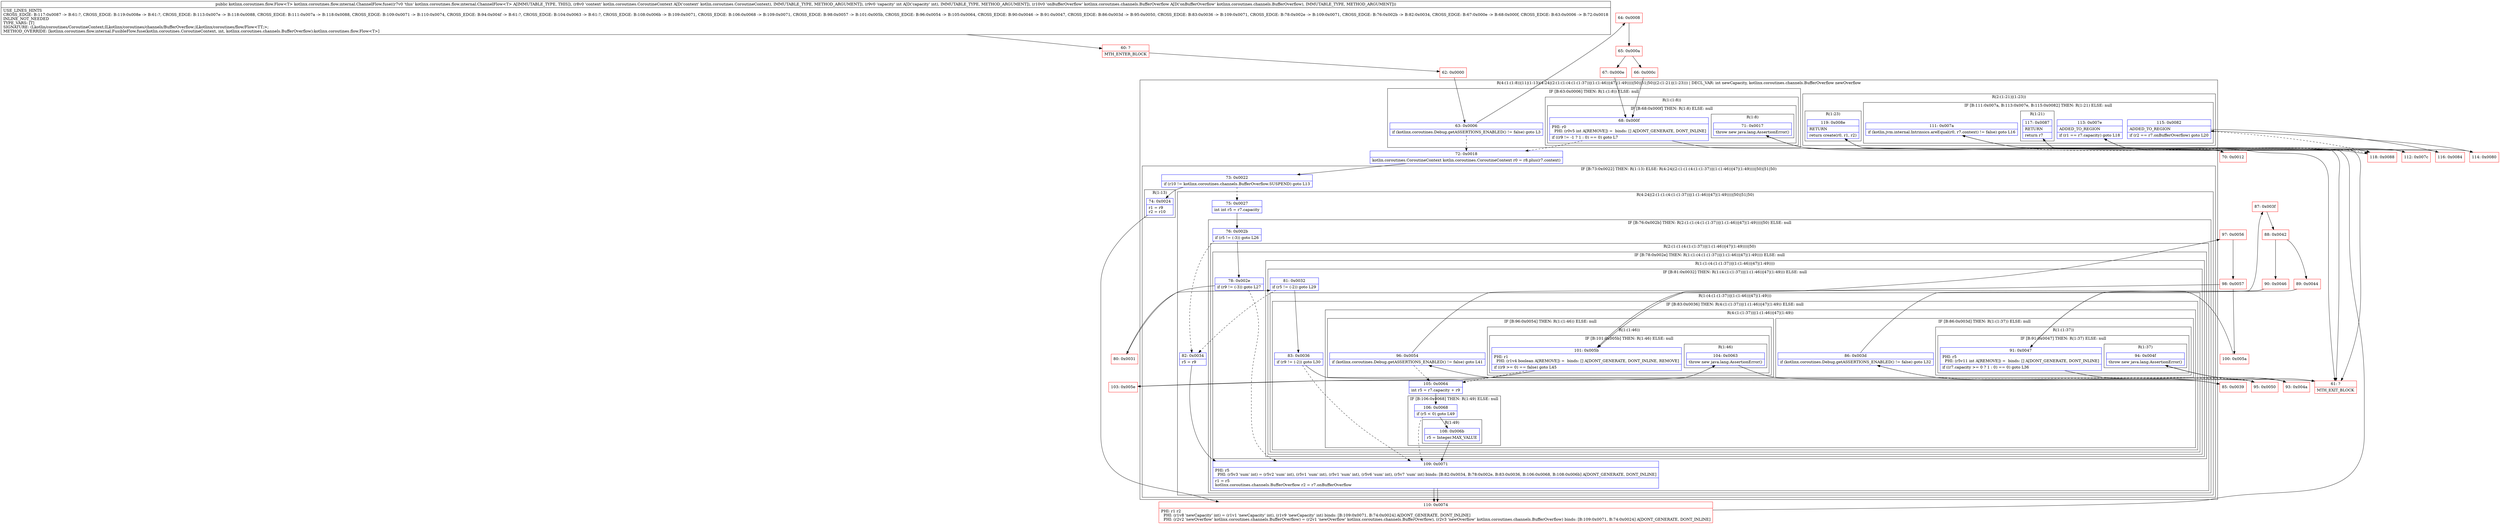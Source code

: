 digraph "CFG forkotlinx.coroutines.flow.internal.ChannelFlow.fuse(Lkotlin\/coroutines\/CoroutineContext;ILkotlinx\/coroutines\/channels\/BufferOverflow;)Lkotlinx\/coroutines\/flow\/Flow;" {
subgraph cluster_Region_869495025 {
label = "R(4:(1:(1:8))|11|(1:13)(4:24|(2:(1:(1:(4:(1:(1:37))|(1:(1:46))|47|(1:49))))|50)|51|50)|(2:(1:21)|(1:23))) | DECL_VAR: int newCapacity, kotlinx.coroutines.channels.BufferOverflow newOverflow\l";
node [shape=record,color=blue];
subgraph cluster_IfRegion_2097113110 {
label = "IF [B:63:0x0006] THEN: R(1:(1:8)) ELSE: null";
node [shape=record,color=blue];
Node_63 [shape=record,label="{63\:\ 0x0006|if (kotlinx.coroutines.Debug.getASSERTIONS_ENABLED() != false) goto L3\l}"];
subgraph cluster_Region_1469933760 {
label = "R(1:(1:8))";
node [shape=record,color=blue];
subgraph cluster_IfRegion_1190635040 {
label = "IF [B:68:0x000f] THEN: R(1:8) ELSE: null";
node [shape=record,color=blue];
Node_68 [shape=record,label="{68\:\ 0x000f|PHI: r0 \l  PHI: (r0v5 int A[REMOVE]) =  binds: [] A[DONT_GENERATE, DONT_INLINE]\l|if ((r9 != \-1 ? 1 : 0) == 0) goto L7\l}"];
subgraph cluster_Region_1971142699 {
label = "R(1:8)";
node [shape=record,color=blue];
Node_71 [shape=record,label="{71\:\ 0x0017|throw new java.lang.AssertionError()\l}"];
}
}
}
}
Node_72 [shape=record,label="{72\:\ 0x0018|kotlin.coroutines.CoroutineContext kotlin.coroutines.CoroutineContext r0 = r8.plus(r7.context)\l}"];
subgraph cluster_IfRegion_1925523786 {
label = "IF [B:73:0x0022] THEN: R(1:13) ELSE: R(4:24|(2:(1:(1:(4:(1:(1:37))|(1:(1:46))|47|(1:49))))|50)|51|50)";
node [shape=record,color=blue];
Node_73 [shape=record,label="{73\:\ 0x0022|if (r10 != kotlinx.coroutines.channels.BufferOverflow.SUSPEND) goto L13\l}"];
subgraph cluster_Region_737335530 {
label = "R(1:13)";
node [shape=record,color=blue];
Node_74 [shape=record,label="{74\:\ 0x0024|r1 = r9\lr2 = r10\l}"];
}
subgraph cluster_Region_1549219005 {
label = "R(4:24|(2:(1:(1:(4:(1:(1:37))|(1:(1:46))|47|(1:49))))|50)|51|50)";
node [shape=record,color=blue];
Node_75 [shape=record,label="{75\:\ 0x0027|int int r5 = r7.capacity\l}"];
subgraph cluster_IfRegion_1668109383 {
label = "IF [B:76:0x002b] THEN: R(2:(1:(1:(4:(1:(1:37))|(1:(1:46))|47|(1:49))))|50) ELSE: null";
node [shape=record,color=blue];
Node_76 [shape=record,label="{76\:\ 0x002b|if (r5 != (\-3)) goto L26\l}"];
subgraph cluster_Region_778057689 {
label = "R(2:(1:(1:(4:(1:(1:37))|(1:(1:46))|47|(1:49))))|50)";
node [shape=record,color=blue];
subgraph cluster_IfRegion_1319277754 {
label = "IF [B:78:0x002e] THEN: R(1:(1:(4:(1:(1:37))|(1:(1:46))|47|(1:49)))) ELSE: null";
node [shape=record,color=blue];
Node_78 [shape=record,label="{78\:\ 0x002e|if (r9 != (\-3)) goto L27\l}"];
subgraph cluster_Region_899673576 {
label = "R(1:(1:(4:(1:(1:37))|(1:(1:46))|47|(1:49))))";
node [shape=record,color=blue];
subgraph cluster_IfRegion_117077579 {
label = "IF [B:81:0x0032] THEN: R(1:(4:(1:(1:37))|(1:(1:46))|47|(1:49))) ELSE: null";
node [shape=record,color=blue];
Node_81 [shape=record,label="{81\:\ 0x0032|if (r5 != (\-2)) goto L29\l}"];
subgraph cluster_Region_712806248 {
label = "R(1:(4:(1:(1:37))|(1:(1:46))|47|(1:49)))";
node [shape=record,color=blue];
subgraph cluster_IfRegion_1906863124 {
label = "IF [B:83:0x0036] THEN: R(4:(1:(1:37))|(1:(1:46))|47|(1:49)) ELSE: null";
node [shape=record,color=blue];
Node_83 [shape=record,label="{83\:\ 0x0036|if (r9 != (\-2)) goto L30\l}"];
subgraph cluster_Region_1949008702 {
label = "R(4:(1:(1:37))|(1:(1:46))|47|(1:49))";
node [shape=record,color=blue];
subgraph cluster_IfRegion_729100767 {
label = "IF [B:86:0x003d] THEN: R(1:(1:37)) ELSE: null";
node [shape=record,color=blue];
Node_86 [shape=record,label="{86\:\ 0x003d|if (kotlinx.coroutines.Debug.getASSERTIONS_ENABLED() != false) goto L32\l}"];
subgraph cluster_Region_1632594420 {
label = "R(1:(1:37))";
node [shape=record,color=blue];
subgraph cluster_IfRegion_788970874 {
label = "IF [B:91:0x0047] THEN: R(1:37) ELSE: null";
node [shape=record,color=blue];
Node_91 [shape=record,label="{91\:\ 0x0047|PHI: r5 \l  PHI: (r5v11 int A[REMOVE]) =  binds: [] A[DONT_GENERATE, DONT_INLINE]\l|if ((r7.capacity \>= 0 ? 1 : 0) == 0) goto L36\l}"];
subgraph cluster_Region_494709826 {
label = "R(1:37)";
node [shape=record,color=blue];
Node_94 [shape=record,label="{94\:\ 0x004f|throw new java.lang.AssertionError()\l}"];
}
}
}
}
subgraph cluster_IfRegion_520461819 {
label = "IF [B:96:0x0054] THEN: R(1:(1:46)) ELSE: null";
node [shape=record,color=blue];
Node_96 [shape=record,label="{96\:\ 0x0054|if (kotlinx.coroutines.Debug.getASSERTIONS_ENABLED() != false) goto L41\l}"];
subgraph cluster_Region_94324518 {
label = "R(1:(1:46))";
node [shape=record,color=blue];
subgraph cluster_IfRegion_535349122 {
label = "IF [B:101:0x005b] THEN: R(1:46) ELSE: null";
node [shape=record,color=blue];
Node_101 [shape=record,label="{101\:\ 0x005b|PHI: r1 \l  PHI: (r1v4 boolean A[REMOVE]) =  binds: [] A[DONT_GENERATE, DONT_INLINE, REMOVE]\l|if ((r9 \>= 0) == false) goto L45\l}"];
subgraph cluster_Region_1729001089 {
label = "R(1:46)";
node [shape=record,color=blue];
Node_104 [shape=record,label="{104\:\ 0x0063|throw new java.lang.AssertionError()\l}"];
}
}
}
}
Node_105 [shape=record,label="{105\:\ 0x0064|int r5 = r7.capacity + r9\l}"];
subgraph cluster_IfRegion_573861767 {
label = "IF [B:106:0x0068] THEN: R(1:49) ELSE: null";
node [shape=record,color=blue];
Node_106 [shape=record,label="{106\:\ 0x0068|if (r5 \< 0) goto L49\l}"];
subgraph cluster_Region_758394247 {
label = "R(1:49)";
node [shape=record,color=blue];
Node_108 [shape=record,label="{108\:\ 0x006b|r5 = Integer.MAX_VALUE\l}"];
}
}
}
}
}
}
}
}
Node_109 [shape=record,label="{109\:\ 0x0071|PHI: r5 \l  PHI: (r5v3 'sum' int) = (r5v2 'sum' int), (r5v1 'sum' int), (r5v1 'sum' int), (r5v6 'sum' int), (r5v7 'sum' int) binds: [B:82:0x0034, B:78:0x002e, B:83:0x0036, B:106:0x0068, B:108:0x006b] A[DONT_GENERATE, DONT_INLINE]\l|r1 = r5\lkotlinx.coroutines.channels.BufferOverflow r2 = r7.onBufferOverflow\l}"];
}
}
Node_82 [shape=record,label="{82\:\ 0x0034|r5 = r9\l}"];
Node_109 [shape=record,label="{109\:\ 0x0071|PHI: r5 \l  PHI: (r5v3 'sum' int) = (r5v2 'sum' int), (r5v1 'sum' int), (r5v1 'sum' int), (r5v6 'sum' int), (r5v7 'sum' int) binds: [B:82:0x0034, B:78:0x002e, B:83:0x0036, B:106:0x0068, B:108:0x006b] A[DONT_GENERATE, DONT_INLINE]\l|r1 = r5\lkotlinx.coroutines.channels.BufferOverflow r2 = r7.onBufferOverflow\l}"];
}
}
subgraph cluster_Region_1415042526 {
label = "R(2:(1:21)|(1:23))";
node [shape=record,color=blue];
subgraph cluster_IfRegion_1550886602 {
label = "IF [B:111:0x007a, B:113:0x007e, B:115:0x0082] THEN: R(1:21) ELSE: null";
node [shape=record,color=blue];
Node_111 [shape=record,label="{111\:\ 0x007a|if (kotlin.jvm.internal.Intrinsics.areEqual(r0, r7.context) != false) goto L16\l}"];
Node_113 [shape=record,label="{113\:\ 0x007e|ADDED_TO_REGION\l|if (r1 == r7.capacity) goto L18\l}"];
Node_115 [shape=record,label="{115\:\ 0x0082|ADDED_TO_REGION\l|if (r2 == r7.onBufferOverflow) goto L20\l}"];
subgraph cluster_Region_722345477 {
label = "R(1:21)";
node [shape=record,color=blue];
Node_117 [shape=record,label="{117\:\ 0x0087|RETURN\l|return r7\l}"];
}
}
subgraph cluster_Region_369824669 {
label = "R(1:23)";
node [shape=record,color=blue];
Node_119 [shape=record,label="{119\:\ 0x008e|RETURN\l|return create(r0, r1, r2)\l}"];
}
}
}
Node_60 [shape=record,color=red,label="{60\:\ ?|MTH_ENTER_BLOCK\l}"];
Node_62 [shape=record,color=red,label="{62\:\ 0x0000}"];
Node_64 [shape=record,color=red,label="{64\:\ 0x0008}"];
Node_65 [shape=record,color=red,label="{65\:\ 0x000a}"];
Node_66 [shape=record,color=red,label="{66\:\ 0x000c}"];
Node_70 [shape=record,color=red,label="{70\:\ 0x0012}"];
Node_61 [shape=record,color=red,label="{61\:\ ?|MTH_EXIT_BLOCK\l}"];
Node_67 [shape=record,color=red,label="{67\:\ 0x000e}"];
Node_110 [shape=record,color=red,label="{110\:\ 0x0074|PHI: r1 r2 \l  PHI: (r1v8 'newCapacity' int) = (r1v1 'newCapacity' int), (r1v9 'newCapacity' int) binds: [B:109:0x0071, B:74:0x0024] A[DONT_GENERATE, DONT_INLINE]\l  PHI: (r2v2 'newOverflow' kotlinx.coroutines.channels.BufferOverflow) = (r2v1 'newOverflow' kotlinx.coroutines.channels.BufferOverflow), (r2v3 'newOverflow' kotlinx.coroutines.channels.BufferOverflow) binds: [B:109:0x0071, B:74:0x0024] A[DONT_GENERATE, DONT_INLINE]\l}"];
Node_112 [shape=record,color=red,label="{112\:\ 0x007c}"];
Node_114 [shape=record,color=red,label="{114\:\ 0x0080}"];
Node_116 [shape=record,color=red,label="{116\:\ 0x0084}"];
Node_118 [shape=record,color=red,label="{118\:\ 0x0088}"];
Node_80 [shape=record,color=red,label="{80\:\ 0x0031}"];
Node_85 [shape=record,color=red,label="{85\:\ 0x0039}"];
Node_87 [shape=record,color=red,label="{87\:\ 0x003f}"];
Node_88 [shape=record,color=red,label="{88\:\ 0x0042}"];
Node_89 [shape=record,color=red,label="{89\:\ 0x0044}"];
Node_93 [shape=record,color=red,label="{93\:\ 0x004a}"];
Node_90 [shape=record,color=red,label="{90\:\ 0x0046}"];
Node_95 [shape=record,color=red,label="{95\:\ 0x0050}"];
Node_97 [shape=record,color=red,label="{97\:\ 0x0056}"];
Node_98 [shape=record,color=red,label="{98\:\ 0x0057}"];
Node_100 [shape=record,color=red,label="{100\:\ 0x005a}"];
Node_103 [shape=record,color=red,label="{103\:\ 0x005e}"];
MethodNode[shape=record,label="{public kotlinx.coroutines.flow.Flow\<T\> kotlinx.coroutines.flow.internal.ChannelFlow.fuse((r7v0 'this' kotlinx.coroutines.flow.internal.ChannelFlow\<T\> A[IMMUTABLE_TYPE, THIS]), (r8v0 'context' kotlin.coroutines.CoroutineContext A[D('context' kotlin.coroutines.CoroutineContext), IMMUTABLE_TYPE, METHOD_ARGUMENT]), (r9v0 'capacity' int A[D('capacity' int), IMMUTABLE_TYPE, METHOD_ARGUMENT]), (r10v0 'onBufferOverflow' kotlinx.coroutines.channels.BufferOverflow A[D('onBufferOverflow' kotlinx.coroutines.channels.BufferOverflow), IMMUTABLE_TYPE, METHOD_ARGUMENT]))  | USE_LINES_HINTS\lCROSS_EDGE: B:117:0x0087 \-\> B:61:?, CROSS_EDGE: B:119:0x008e \-\> B:61:?, CROSS_EDGE: B:113:0x007e \-\> B:118:0x0088, CROSS_EDGE: B:111:0x007a \-\> B:118:0x0088, CROSS_EDGE: B:109:0x0071 \-\> B:110:0x0074, CROSS_EDGE: B:94:0x004f \-\> B:61:?, CROSS_EDGE: B:104:0x0063 \-\> B:61:?, CROSS_EDGE: B:108:0x006b \-\> B:109:0x0071, CROSS_EDGE: B:106:0x0068 \-\> B:109:0x0071, CROSS_EDGE: B:98:0x0057 \-\> B:101:0x005b, CROSS_EDGE: B:96:0x0054 \-\> B:105:0x0064, CROSS_EDGE: B:90:0x0046 \-\> B:91:0x0047, CROSS_EDGE: B:86:0x003d \-\> B:95:0x0050, CROSS_EDGE: B:83:0x0036 \-\> B:109:0x0071, CROSS_EDGE: B:78:0x002e \-\> B:109:0x0071, CROSS_EDGE: B:76:0x002b \-\> B:82:0x0034, CROSS_EDGE: B:67:0x000e \-\> B:68:0x000f, CROSS_EDGE: B:63:0x0006 \-\> B:72:0x0018\lINLINE_NOT_NEEDED\lTYPE_VARS: [T]\lSIGNATURE: (Lkotlin\/coroutines\/CoroutineContext;ILkotlinx\/coroutines\/channels\/BufferOverflow;)Lkotlinx\/coroutines\/flow\/Flow\<TT;\>;\lMETHOD_OVERRIDE: [kotlinx.coroutines.flow.internal.FusibleFlow.fuse(kotlin.coroutines.CoroutineContext, int, kotlinx.coroutines.channels.BufferOverflow):kotlinx.coroutines.flow.Flow\<T\>]\l}"];
MethodNode -> Node_60;Node_63 -> Node_64;
Node_63 -> Node_72[style=dashed];
Node_68 -> Node_70;
Node_68 -> Node_72[style=dashed];
Node_71 -> Node_61;
Node_72 -> Node_73;
Node_73 -> Node_74;
Node_73 -> Node_75[style=dashed];
Node_74 -> Node_110;
Node_75 -> Node_76;
Node_76 -> Node_78;
Node_76 -> Node_82[style=dashed];
Node_78 -> Node_80;
Node_78 -> Node_109[style=dashed];
Node_81 -> Node_82[style=dashed];
Node_81 -> Node_83;
Node_83 -> Node_85;
Node_83 -> Node_109[style=dashed];
Node_86 -> Node_87;
Node_86 -> Node_95[style=dashed];
Node_91 -> Node_93;
Node_91 -> Node_95[style=dashed];
Node_94 -> Node_61;
Node_96 -> Node_97;
Node_96 -> Node_105[style=dashed];
Node_101 -> Node_103;
Node_101 -> Node_105[style=dashed];
Node_104 -> Node_61;
Node_105 -> Node_106;
Node_106 -> Node_108;
Node_106 -> Node_109[style=dashed];
Node_108 -> Node_109;
Node_109 -> Node_110;
Node_82 -> Node_109;
Node_109 -> Node_110;
Node_111 -> Node_112;
Node_111 -> Node_118[style=dashed];
Node_113 -> Node_114;
Node_113 -> Node_118[style=dashed];
Node_115 -> Node_116;
Node_115 -> Node_118[style=dashed];
Node_117 -> Node_61;
Node_119 -> Node_61;
Node_60 -> Node_62;
Node_62 -> Node_63;
Node_64 -> Node_65;
Node_65 -> Node_66;
Node_65 -> Node_67;
Node_66 -> Node_68;
Node_70 -> Node_71;
Node_67 -> Node_68;
Node_110 -> Node_111;
Node_112 -> Node_113;
Node_114 -> Node_115;
Node_116 -> Node_117;
Node_118 -> Node_119;
Node_80 -> Node_81;
Node_85 -> Node_86;
Node_87 -> Node_88;
Node_88 -> Node_89;
Node_88 -> Node_90;
Node_89 -> Node_91;
Node_93 -> Node_94;
Node_90 -> Node_91;
Node_95 -> Node_96;
Node_97 -> Node_98;
Node_98 -> Node_100;
Node_98 -> Node_101;
Node_100 -> Node_101;
Node_103 -> Node_104;
}


